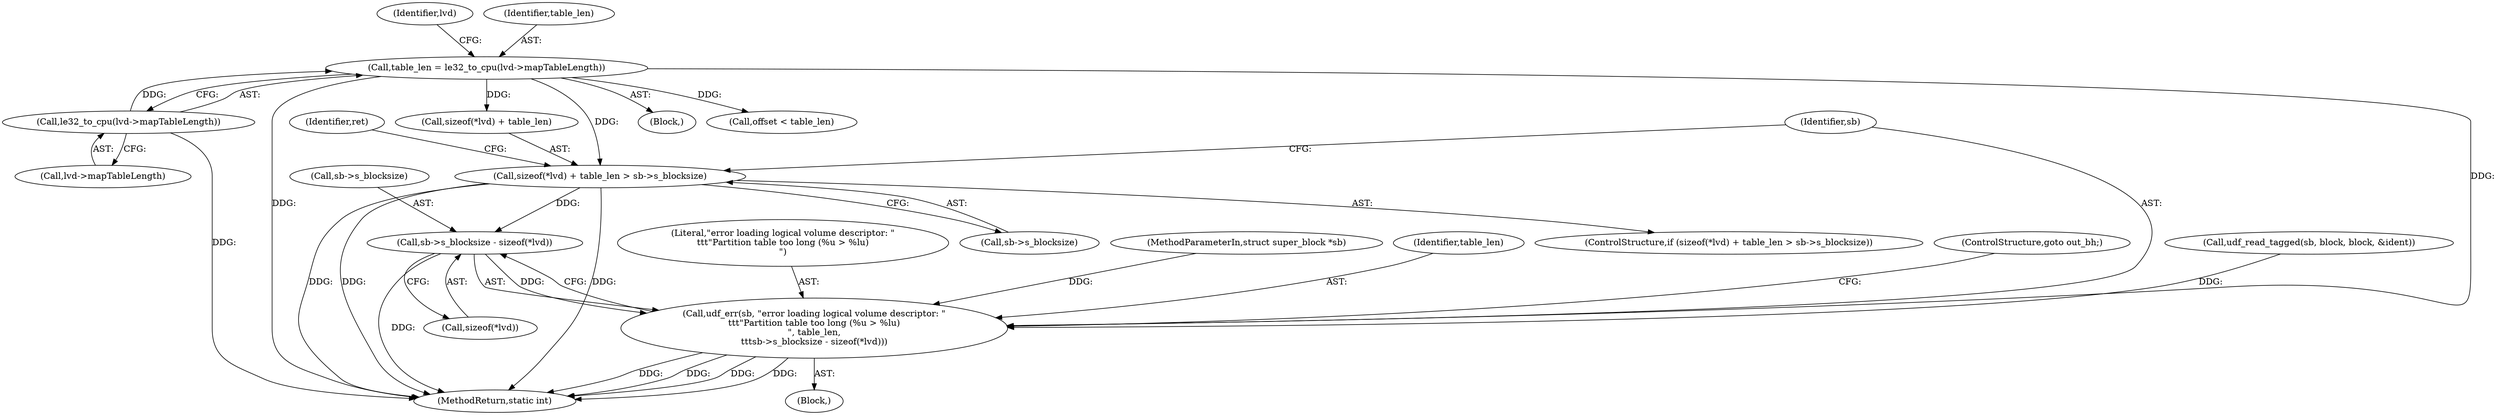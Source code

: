digraph "0_linux_adee11b2085bee90bd8f4f52123ffb07882d6256@API" {
"1000154" [label="(Call,sizeof(*lvd) + table_len > sb->s_blocksize)"];
"1000147" [label="(Call,table_len = le32_to_cpu(lvd->mapTableLength))"];
"1000149" [label="(Call,le32_to_cpu(lvd->mapTableLength))"];
"1000168" [label="(Call,sb->s_blocksize - sizeof(*lvd))"];
"1000164" [label="(Call,udf_err(sb, \"error loading logical volume descriptor: \"\n\t\t\t\"Partition table too long (%u > %lu)\n\", table_len,\n\t\t\tsb->s_blocksize - sizeof(*lvd)))"];
"1000158" [label="(Identifier,lvd)"];
"1000169" [label="(Call,sb->s_blocksize)"];
"1000172" [label="(Call,sizeof(*lvd))"];
"1000163" [label="(Block,)"];
"1000691" [label="(MethodReturn,static int)"];
"1000175" [label="(ControlStructure,goto out_bh;)"];
"1000150" [label="(Call,lvd->mapTableLength)"];
"1000147" [label="(Call,table_len = le32_to_cpu(lvd->mapTableLength))"];
"1000177" [label="(Identifier,ret)"];
"1000149" [label="(Call,le32_to_cpu(lvd->mapTableLength))"];
"1000155" [label="(Call,sizeof(*lvd) + table_len)"];
"1000104" [label="(Block,)"];
"1000165" [label="(Identifier,sb)"];
"1000201" [label="(Call,offset < table_len)"];
"1000168" [label="(Call,sb->s_blocksize - sizeof(*lvd))"];
"1000125" [label="(Call,udf_read_tagged(sb, block, block, &ident))"];
"1000153" [label="(ControlStructure,if (sizeof(*lvd) + table_len > sb->s_blocksize))"];
"1000154" [label="(Call,sizeof(*lvd) + table_len > sb->s_blocksize)"];
"1000166" [label="(Literal,\"error loading logical volume descriptor: \"\n\t\t\t\"Partition table too long (%u > %lu)\n\")"];
"1000164" [label="(Call,udf_err(sb, \"error loading logical volume descriptor: \"\n\t\t\t\"Partition table too long (%u > %lu)\n\", table_len,\n\t\t\tsb->s_blocksize - sizeof(*lvd)))"];
"1000148" [label="(Identifier,table_len)"];
"1000101" [label="(MethodParameterIn,struct super_block *sb)"];
"1000160" [label="(Call,sb->s_blocksize)"];
"1000167" [label="(Identifier,table_len)"];
"1000154" -> "1000153"  [label="AST: "];
"1000154" -> "1000160"  [label="CFG: "];
"1000155" -> "1000154"  [label="AST: "];
"1000160" -> "1000154"  [label="AST: "];
"1000165" -> "1000154"  [label="CFG: "];
"1000177" -> "1000154"  [label="CFG: "];
"1000154" -> "1000691"  [label="DDG: "];
"1000154" -> "1000691"  [label="DDG: "];
"1000154" -> "1000691"  [label="DDG: "];
"1000147" -> "1000154"  [label="DDG: "];
"1000154" -> "1000168"  [label="DDG: "];
"1000147" -> "1000104"  [label="AST: "];
"1000147" -> "1000149"  [label="CFG: "];
"1000148" -> "1000147"  [label="AST: "];
"1000149" -> "1000147"  [label="AST: "];
"1000158" -> "1000147"  [label="CFG: "];
"1000147" -> "1000691"  [label="DDG: "];
"1000149" -> "1000147"  [label="DDG: "];
"1000147" -> "1000155"  [label="DDG: "];
"1000147" -> "1000164"  [label="DDG: "];
"1000147" -> "1000201"  [label="DDG: "];
"1000149" -> "1000150"  [label="CFG: "];
"1000150" -> "1000149"  [label="AST: "];
"1000149" -> "1000691"  [label="DDG: "];
"1000168" -> "1000164"  [label="AST: "];
"1000168" -> "1000172"  [label="CFG: "];
"1000169" -> "1000168"  [label="AST: "];
"1000172" -> "1000168"  [label="AST: "];
"1000164" -> "1000168"  [label="CFG: "];
"1000168" -> "1000691"  [label="DDG: "];
"1000168" -> "1000164"  [label="DDG: "];
"1000164" -> "1000163"  [label="AST: "];
"1000165" -> "1000164"  [label="AST: "];
"1000166" -> "1000164"  [label="AST: "];
"1000167" -> "1000164"  [label="AST: "];
"1000175" -> "1000164"  [label="CFG: "];
"1000164" -> "1000691"  [label="DDG: "];
"1000164" -> "1000691"  [label="DDG: "];
"1000164" -> "1000691"  [label="DDG: "];
"1000164" -> "1000691"  [label="DDG: "];
"1000125" -> "1000164"  [label="DDG: "];
"1000101" -> "1000164"  [label="DDG: "];
}
